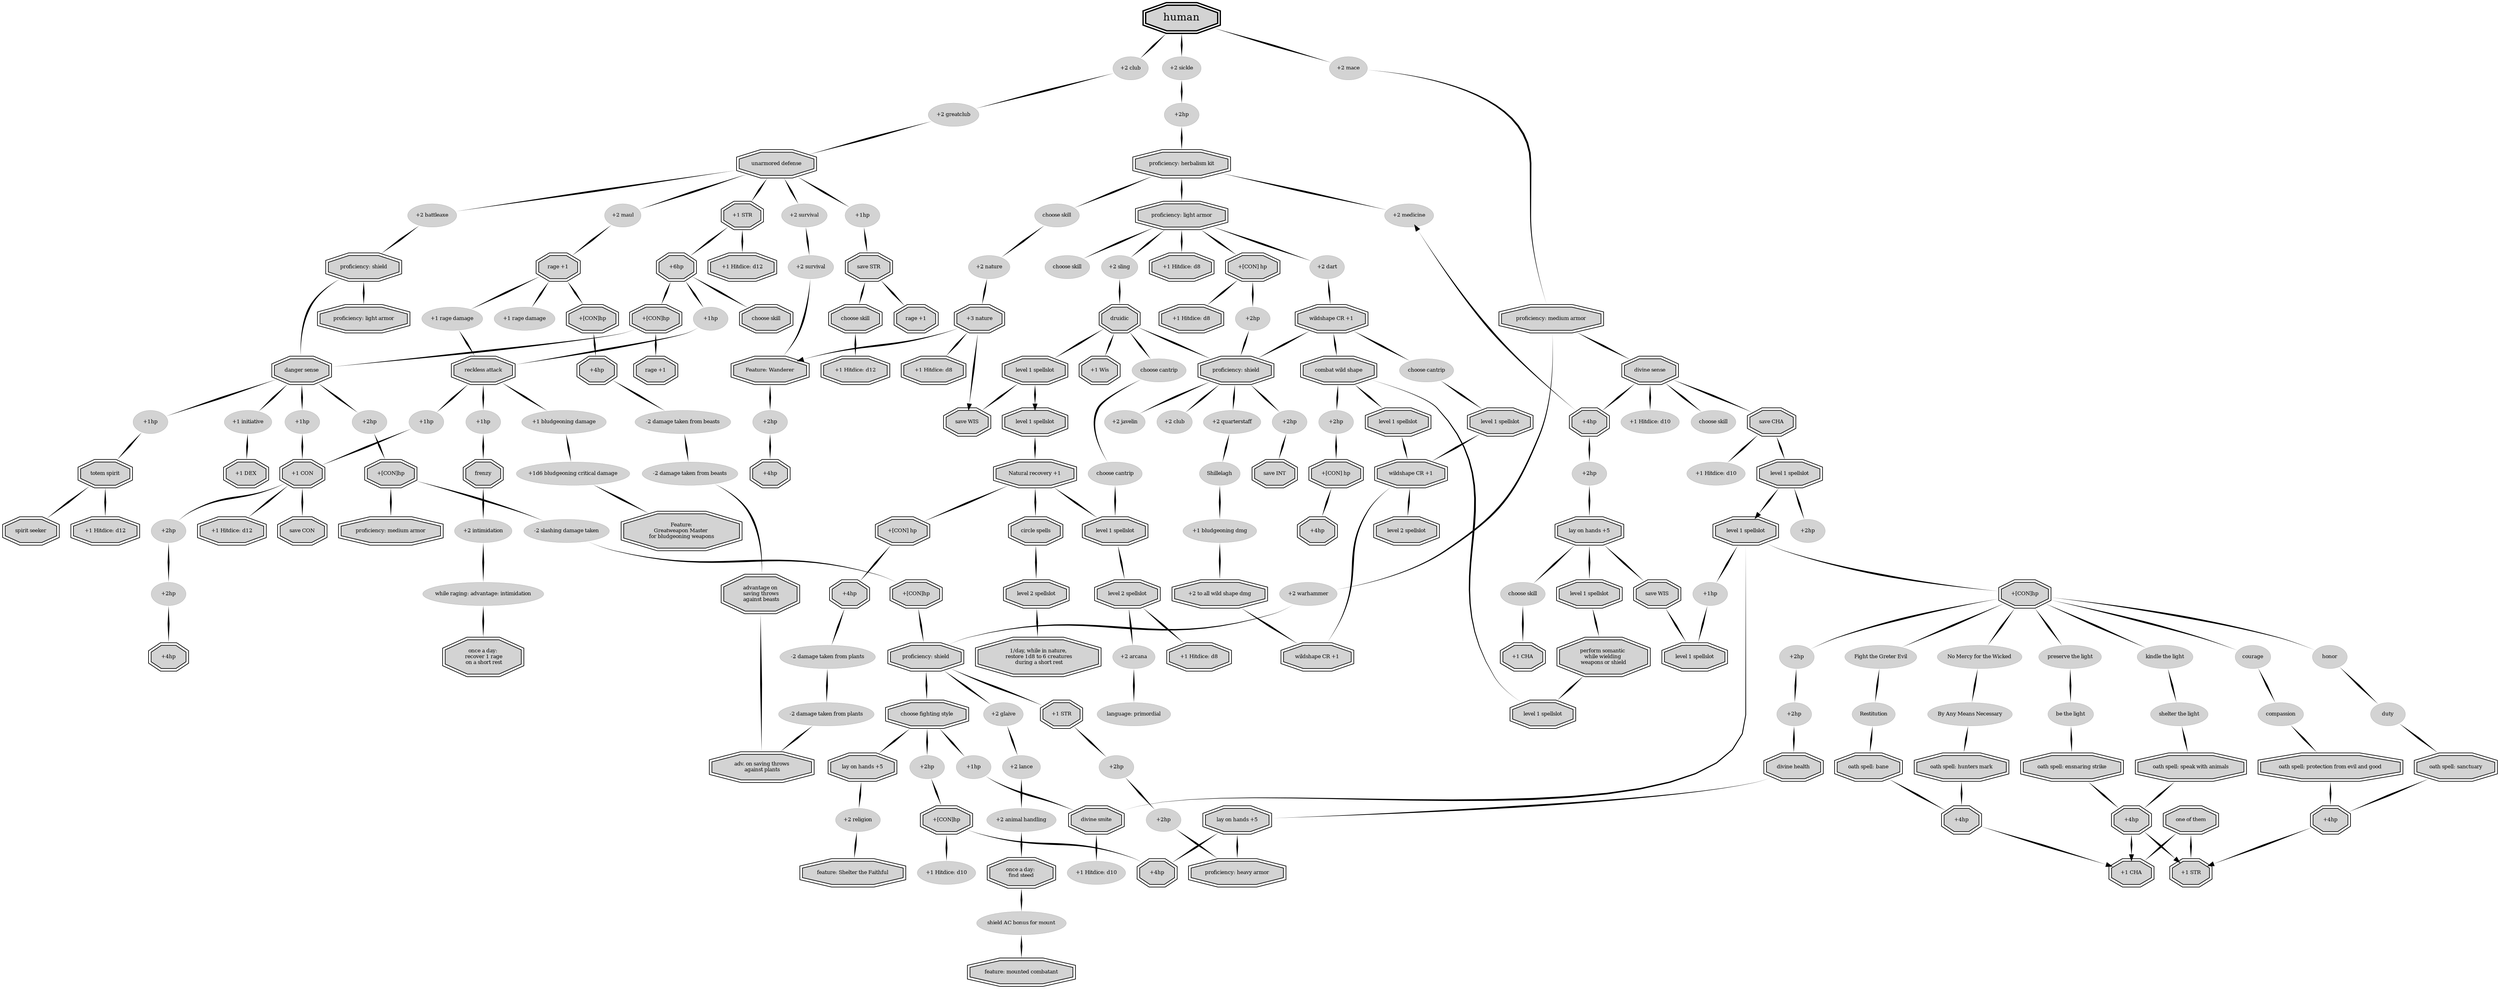 digraph PathofDnD{
  node [penwidth = 1.0, fontsize =8, style = "filled", shape = "doubleoctagon"];
  graph [root = "human", overlap = "false", stylesheet = "style.css"];
  edge [arrowhead = none, len=1.2, dir = "both", arrowtail = none, style = tapered, penwidth= 3, arrowsize = 0.5];



  "human" [fontsize = 16, penwidth = 2];


  subgraph Barbarian{

  node [style = "filled" class = "barbarian"];

  //54 nodes

      bb_rage_1[label = "rage +1"];
      bb_rage_2[label = "rage +1"];
      bb_rage_3[label = "rage +1"];

      bb_uadefense [label = "unarmored defense" ];
      bb_reckless [label = "reckless attack"];
      bb_danger_sense[label = "danger sense"];

      bb_frenzy[label = "frenzy"];
      bb_spirit_seeker [label = "spirit seeker"];
      bb_totem_spirit [label = "totem spirit"]

  //proficiencies


    bb_s_con [label = "save CON"];
    bb_s_str [label = "save STR"];

    bb_sh [label = "proficiency: shield"];
    bb_la[label = "proficiency: light armor"];
    bb_ma[label = "proficiency: medium armor"];

    bb_skill_1[label = "choose skill"];
    bb_skill_2[label = "choose skill"];

    bb_con_1 [label="+1 CON"];
    bb_dex_1 [label="+1 DEX"];
    bb_str_1 [label="+1 STR"];

    bb_hp_base [label = "+6hp"]
    bb_hp_con_1 [label = "+[CON]hp"]
    bb_hp_con_2 [label = "+[CON]hp"]
    bb_hp_con_3 [label = "+[CON]hp"]
    bb_hp_con_4 [label = "+[CON]hp"]
    bb_hp4_1 [label = "+4hp"]
    bb_hp4_2 [label = "+4hp"]

    bb_hd_d12_1 [label = "+1 Hitdice: d12"];
    bb_hd_d12_2 [label = "+1 Hitdice: d12"];
    bb_hd_d12_3 [label = "+1 Hitdice: d12"];
    bb_hd_d12_4 [label = "+1 Hitdice: d12"];

    bb_feat_greatweapon_bludgeon [label = "Feature:\nGreatweapon Master \nfor bludgeoning weapons"];

    bb_advantage_beast [label = "advantage on\n saving throws\n against beasts"]
    bb_recover_rage [label = "once a day:\n recover 1 rage\n on a short rest"]


    subgraph bb_minor{
    node [penwidth = 0.1, shape = "ellipse", class ="barbarian minor"];


      bb_club [label = "+2 club"];
      bb_greatclub [label = "+2 greatclub"];
      bb_battleaxe [label = "+2 battleaxe"];
      bb_maul [label = "+2 maul"];

      bb_p_survival_1[label = "+2 survival"];
      bb_p_survival_2[label = "+2 survival"];
      bb_p_intimidation[label = "+2 intimidation"]

      bb_advantage_intimidation [label = "while raging: advantage: intimidation"]

      bb_initiative_1 [label = "+1 initiative"];

    //boni

      bb_rd_1 [label="+1 rage damage"]
      bb_rd_2 [label="+1 rage damage"]
      bb_hp_1 [label="+1hp"]
      bb_hp_2 [label="+1hp"]
      bb_hp_3 [label="+1hp"]
      bb_hp_4 [label="+1hp"]
      bb_hp_5 [label="+1hp"]
      bb_hp_6 [label="+1hp"]
      bb_hp2_1 [label = "+2hp"]
      bb_hp2_2 [label = "+2hp"]
      bb_hp2_3 [label = "+2hp"]

      bb_damageredux_slashing_1 [label = "-2 slashing damage taken"]
      bb_damageredux_beast_1 [label = "-2 damage taken from beasts"]
      bb_damageredux_beast_2 [label = "-2 damage taken from beasts"]
      bb_damageinc_bludgeoning_1 [label = "+1 bludgeoning damage"]
      bb_critinc_damage_bludgeoning [label = "+1d6 bludgeoning critical damage"]


    }

  //edges
    human-> bb_club -> bb_greatclub-> bb_uadefense;

    bb_s_str -> bb_skill_1;
    bb_s_str -> bb_rage_3;

    bb_skill_1 -> bb_hd_d12_3;

    bb_uadefense-> bb_hp_6 -> bb_s_str;
    bb_uadefense-> bb_str_1;
    bb_uadefense-> bb_maul ->bb_rage_1
    bb_uadefense-> bb_battleaxe -> bb_sh;
    bb_uadefense-> bb_p_survival_1 -> bb_p_survival_2;

    bb_str_1 -> bb_hp_base;
    bb_str_1 -> bb_hd_d12_1;

    bb_rage_1 -> bb_rd_2 -> bb_reckless;
    bb_rage_1 -> bb_rd_1;
    bb_rage_1 -> bb_hp_con_4;

    bb_hp_con_4 -> bb_hp4_2;

    bb_hp4_2 -> bb_damageredux_beast_1 -> bb_damageredux_beast_2 -> bb_advantage_beast;

    bb_sh ->  bb_la;
    bb_sh -> bb_danger_sense;

    bb_hp_base -> bb_hp_5 -> bb_reckless;
    bb_hp_base -> bb_hp_con_1;
    bb_hp_base -> bb_skill_2;

    bb_hp_con_1 -> bb_danger_sense;
    bb_hp_con_1 -> bb_rage_2;

    bb_reckless -> bb_hp_1 -> bb_frenzy;
    bb_reckless -> bb_hp_3 -> bb_con_1;
    bb_reckless -> bb_damageinc_bludgeoning_1 -> bb_critinc_damage_bludgeoning -> bb_feat_greatweapon_bludgeon;

    bb_danger_sense -> bb_hp_2 -> bb_totem_spirit;
    bb_danger_sense -> bb_hp_4 -> bb_con_1;
    bb_danger_sense -> bb_hp2_1 -> bb_hp_con_2;
    bb_danger_sense -> bb_initiative_1 -> bb_dex_1;

    bb_hp_con_2 -> bb_damageredux_slashing_1 -> bb_hp_con_3;
    bb_hp_con_2 -> bb_ma;

    bb_con_1 -> bb_s_con;
    bb_con_1 -> bb_hp2_2 ->bb_hp2_3 -> bb_hp4_1;
    bb_con_1 -> bb_hd_d12_2;

    bb_totem_spirit -> bb_spirit_seeker;
    bb_totem_spirit -> bb_hd_d12_4;

    bb_frenzy -> bb_p_intimidation ->bb_advantage_intimidation -> bb_recover_rage;
  }


  /*naming:
  class
    adv         advantage
    attributeNumber   bonus to a [ATRRIBUTE]
    damageinc_type
    damageredux_type
    cantrip     cantrip
    e           expertise
    feat        feat
    hp          [amount]
    l           language
    p           proficiency
    s           save
    skill       skill
    ss          spellslot
    ws          wildshape


    e.g. dr_hp2_1
         dr_s_wis_1
  */
  subgraph Druid{
    node [style = "filled" class="druid"]
    //class Skills

    //53 nodes

      "druidic" "circle spells" "combat wild shape"

      dr_adv_plants [label = "adv. on saving throws\n against plants"];

      dr_s_int [label = "save INT"];
      dr_s_wis [label = "save WIS"];

      dr_wis1_1 [label = "+1 Wis"];

      dr_e_nature [label = "+3 nature"];

      dr_ss_l1_1 [label = "level 1 spellslot"];
      dr_ss_l1_2 [label = "level 1 spellslot"];
      dr_ss_l1_3 [label = "level 1 spellslot"];
      dr_ss_l1_4 [label = "level 1 spellslot"];
      dr_ss_l1_5 [label = "level 1 spellslot"];
      dr_ss_l2_1 [label = "level 2 spellslot"];
      dr_ss_l2_2 [label = "level 2 spellslot"];
      dr_ss_l2_3 [label = "level 2 spellslot"];

      dr_recovery_1 [label = "Natural recovery +1"];

      dr_ws_1 [label = "wildshape CR +1"];
      dr_ws_2 [label = "wildshape CR +1"];
      dr_ws_3 [label = "wildshape CR +1"];

      dr_feat_wanderer [label = "Feature: Wanderer"];

    //proficiencies
      dr_p_la [label = "proficiency: light armor"];
      dr_p_sh [label= "proficiency: shield"];
      dr_p_herbalismkit [label = "proficiency: herbalism kit"];

    //hp
      dr_hp4_1 [label = "+4hp"];
      dr_hp4_2 [label = "+4hp"];
      dr_hp4_3 [label = "+4hp"];

      dr_hd_d8_1 [label = "+1 Hitdice: d8"];
      dr_hd_d8_2 [label = "+1 Hitdice: d8"];
      dr_hd_d8_3 [label = "+1 Hitdice: d8"];
      dr_hd_d8_4 [label = "+1 Hitdice: d8"];

      dr_natureHealer [label = "1/day, while in nature,\n restore 1d8 to 6 creatures\n during a short rest"];

      dr_hp_con_1 [label = "+[CON] hp"];
      dr_hp_con_2 [label = "+[CON] hp"];
      dr_hp_con_3 [label = "+[CON] hp"];

    //damage changes
      dr_damageinc_ws [label = "+2 to all wild shape dmg"];

    subgraph dr_minor{
      node [penwidth = 0.1, shape = "ellipse", class = "druid minor"];

      dr_cantrip_1 [label = "choose cantrip"];
      dr_cantrip_2[ label = "choose cantrip"];
      dr_cantrip_3[ label = "choose cantrip"];

      dr_skill_1 [label = "choose skill"];
      dr_skill_2 [label = "choose skill"];
      dr_p_nature_1 [label = "+2 nature"];
      dr_p_medicine [label = "+2 medicine"];
      dr_p_arcana [label = "+2 arcana"];

      dr_l_primordial [label = "language: primordial"]

      dr_p_club [label="+2 club"];
      dr_p_sickle [label="+2 sickle"];
      dr_p_dart [label="+2 dart"];
      dr_p_sling [label="+2 sling"];
      dr_p_quarterstaff [label="+2 quarterstaff"];
      dr_p_javelin [label="+2 javelin"];
      dr_p_shillelagh [label = "Shillelagh"];

      dr_hp2_1 [label = "+2hp"];
      dr_hp2_2 [label = "+2hp"];
      dr_hp2_3 [label = "+2hp"];
      dr_hp2_4 [label = "+2hp"];
      dr_hp2_5 [label = "+2hp"];

    //damage changes
      dr_damageinc_bludg [label = "+1 bludgeoning dmg"];
      dr_damageredux_plants_1 [label = "-2 damage taken from plants"];
      dr_damageredux_plants_2 [label = "-2 damage taken from plants"];
    }
    //edges
    human -> dr_p_sickle -> dr_hp2_5 -> dr_p_herbalismkit;

    dr_p_herbalismkit -> dr_p_la;
    dr_p_herbalismkit -> dr_skill_1 -> dr_p_nature_1 -> dr_e_nature;
    dr_p_herbalismkit -> dr_p_medicine;

    dr_e_nature -> dr_s_wis[arrowhead = normal];
    dr_e_nature -> dr_feat_wanderer[arrowhead = normal];
    dr_e_nature -> dr_hd_d8_3;

    dr_feat_wanderer -> dr_hp2_3 -> dr_hp4_2;

    dr_p_la -> dr_p_sling -> "druidic";
    dr_p_la -> dr_p_dart -> dr_ws_1;
    dr_p_la -> dr_skill_2;
    dr_p_la -> dr_hp_con_2 -> dr_hp2_4 -> dr_p_sh;
    dr_p_la -> dr_hd_d8_1;

    dr_hp_con_2 -> dr_hd_d8_4;

    "druidic"  -> {dr_ss_l1_1, dr_p_sh, dr_wis1_1};
    "druidic" -> dr_cantrip_2 -> dr_cantrip_3 -> dr_ss_l1_5;

    dr_p_sh -> dr_hp2_1 -> dr_s_int;
    dr_p_sh -> {dr_p_quarterstaff, dr_p_javelin dr_p_club};

    dr_ss_l1_5 -> dr_ss_l2_1;

    dr_ss_l2_1 -> dr_p_arcana -> dr_l_primordial;
    dr_ss_l2_1 -> dr_hd_d8_2;

    dr_ss_l1_1 -> dr_ss_l1_2[arrowhead = normal];
    dr_ss_l1_1 -> dr_s_wis;

    dr_ss_l1_2 -> dr_recovery_1;

    dr_recovery_1 -> dr_ss_l1_5;
    dr_recovery_1 -> "circle spells";
    dr_recovery_1 -> dr_hp_con_3 -> dr_hp4_3;

    "circle spells" -> dr_ss_l2_3;

    dr_ws_1 -> dr_p_sh;
    dr_ws_1 -> dr_cantrip_1 -> dr_ss_l1_3;
    dr_ws_1 -> "combat wild shape"

    "combat wild shape" -> dr_ss_l1_4;
    "combat wild shape" -> dr_hp2_2 -> dr_hp_con_1 -> dr_hp4_1;

    dr_ss_l1_4 -> dr_ws_2;
    dr_ss_l1_3 -> dr_ws_2;

    dr_ws_2 -> dr_ws_3;
    dr_ws_2 -> dr_ss_l2_2;

    dr_p_quarterstaff -> dr_p_shillelagh -> dr_damageinc_bludg;
    dr_damageinc_bludg -> dr_damageinc_ws -> dr_ws_3;

    dr_ss_l2_3 -> dr_natureHealer;

    dr_hp4_3 -> dr_damageredux_plants_1 -> dr_damageredux_plants_2;
    dr_damageredux_plants_2 -> dr_adv_plants;
  }

  subgraph paladin{
    node [style = "filled" class = "paladin"]

    //65 nodes

    "divine sense" "divine smite" "divine health"

    pa_ma [label = "proficiency: medium armor"];
    pa_ha [label = "proficiency: heavy armor"];
    pa_sh [label = "proficiency: shield"];

    pa_s_wis [label = "save WIS"];
    pa_s_cha [label = "save CHA"];

    pa_str_1 [label = "+1 STR"];
    pa_str_2 [label = "+1 STR"];
    pa_cha_1 [label = "+1 CHA"];
    pa_cha_2 [label = "+1 CHA"];

    pa_layonh_1 [label = "lay on hands +5"];
    pa_layonh_2 [label = "lay on hands +5"];
    pa_layonh_3 [label = "lay on hands +5"];

    pa_ss_l1_1 [label = "level 1 spellslot"];
    pa_ss_l1_2 [label = "level 1 spellslot"];
    pa_ss_l1_3 [label = "level 1 spellslot"];
    pa_ss_l1_4 [label = "level 1 spellslot"];
    pa_ss_l1_5 [label = "level 1 spellslot"];

    pa_hp_base [label = "+4hp"];
    pa_hp_con_1 [label = "+[CON]hp"];
    pa_hp_con_2 [label = "+[CON]hp"];
    pa_hp4_1 [label = "+4hp"];
    pa_hp4_2 [label = "+4hp"];
    pa_hp4_3 [label = "+4hp"];
    pa_hp4_4 [label = "+4hp"];

    pa_fightstyle [label = "choose fighting style"];

    pa_feat_mounted [label = "feature: mounted combatant"];
    pa_feat_shelter_faithful [label = "feature: Shelter the Faithful"]

    pa_hand_less_somantic [label = "perform somantic \nwhile wielding \nweapons or shield"];
    pa_find_steed [label = "once a day: \nfind steed"];
    pa_one_of_them [label = "one of them"];



    subgraph pa_oath_ancient{
      pa_an_spell_ensnaringstrike [label = "oath spell: ensnaring strike"];
      pa_an_spell_speakwani [label = "oath spell: speak with animals"];

    }

    subgraph pa_oath_devotion{
      pa_de_spell_pfromeng [label = "oath spell: protection from evil and good"];
      pa_de_spell_sanctuary [label = "oath spell: sanctuary"];
    }

    subgraph pa_oath_vengance{
    pa_ve_spell_huntersm [label = "oath spell: hunters mark"];
    pa_ve_spell_bane [label = "oath spell: bane"];

    }

    subgraph pa_minor{
      node [penwidth = 0.1, shape = "ellipse", class="paladin minor"];

      pa_hp_1 [label = "+1hp"];
      pa_hp_2 [label = "+1hp"];
      pa_hp2_1 [label = "+2hp"];
      pa_hp2_2 [label = "+2hp"];
      pa_hp2_3 [label = "+2hp"];
      pa_hp2_4 [label = "+2hp"];
      pa_hp2_5 [label = "+2hp"];
      pa_hp2_6 [label = "+2hp"];
      pa_hp2_7 [label = "+2hp"];

      pa_hd_d10_1 [label = "+1 Hitdice: d10"];
      pa_hd_d10_2 [label = "+1 Hitdice: d10"];
      pa_hd_d10_3 [label = "+1 Hitdice: d10"];
      pa_hd_d10_4 [label = "+1 Hitdice: d10"];

      pa_skill_1 [label = "choose skill"];
      pa_skill_2 [label = "choose skill"];

      pa_p_animalhandling [label = "+2 animal handling"];
      pa_p_religion[label = "+2 religion"]

      pa_warhammer [label = "+2 warhammer"];
      pa_glave [label = "+2 glaive"];
      pa_mace [label= "+2 mace"];
      pa_lance [label = "+2 lance"];

      pa_mount_shield [label = "shield AC bonus for mount"];

      subgraph pa_an_minor{
        pa_an_ten_kindle[label= "kindle the light"];
        pa_an_ten_shelter[label= "shelter the light"];
        pa_an_ten_preserve[label= "preserve the light"];
        pa_an_ten_be[label= "be the light"];
      }

      subgraph pa_de_minor{
        pa_de_ten_courage[label= "courage"];
        pa_de_ten_honor[label= "honor"];
        pa_de_ten_compassion[label= "compassion"];
        pa_de_ten_duty[label= "duty"];
      }

      subgraph pa_ve_minor{
        pa_ve_ten_fight[label = "Fight the Greter Evil"];
        pa_ve_ten_restitution[label = "Restitution"];
        pa_ve_ten_nomercy[label = "No Mercy for the Wicked"];
        pa_ve_ten_anymeans[label = "By Any Means Necessary"];
      }
    }

    //edges

    human -> pa_mace-> pa_ma;

    pa_ma ->"divine sense";
    pa_ma -> pa_warhammer -> pa_sh;

    pa_sh -> pa_fightstyle;
    pa_sh -> pa_str_1;
    pa_sh -> pa_glave -> pa_lance ->pa_p_animalhandling -> pa_find_steed;

    pa_find_steed -> pa_mount_shield -> pa_feat_mounted;

    pa_str_1 -> pa_hp2_6 -> pa_hp2_7 ->pa_ha;

    pa_layonh_3 -> pa_ha;
    pa_layonh_3 -> pa_hp4_4;

    "divine sense" -> pa_hp_base;
    "divine sense" -> pa_s_cha;
    "divine sense" -> pa_skill_1;
    "divine sense" -> pa_hd_d10_1;

    pa_hp_base -> pa_hp2_4 -> pa_layonh_1;

    pa_layonh_1 -> pa_s_wis;
    pa_layonh_1 ->pa_skill_2 -> pa_cha_2;
    pa_layonh_1 -> pa_ss_l1_4;

    pa_ss_l1_4 -> pa_hand_less_somantic;

    pa_hand_less_somantic -> pa_ss_l1_5;

    pa_s_wis -> pa_ss_l1_2;

    pa_s_cha ->pa_ss_l1_3;
    pa_s_cha -> pa_hd_d10_3;

    pa_ss_l1_3 -> pa_ss_l1_1[arrowhead = normal];
    pa_ss_l1_3 -> pa_hp2_3;

    pa_ss_l1_1 -> "divine smite";
    pa_ss_l1_1 -> pa_hp_2 -> pa_ss_l1_2;

    pa_fightstyle ->pa_hp_1 -> "divine smite";
    pa_fightstyle -> pa_layonh_2;
    pa_fightstyle -> pa_hp2_5 -> pa_hp_con_2;

    "divine smite" -> pa_hd_d10_2;

    pa_hp_con_2 -> pa_hp4_4;
    pa_hp_con_2 -> pa_hd_d10_4;

    pa_ss_l1_1 -> pa_hp_con_1;

    pa_layonh_2 -> pa_p_religion -> pa_feat_shelter_faithful;

    pa_hp_con_1 -> pa_hp2_1 -> pa_hp2_2 ->"divine health";
    pa_hp_con_1 ->  pa_an_ten_kindle -> pa_an_ten_shelter -> pa_an_spell_speakwani;
    pa_hp_con_1 -> pa_an_ten_preserve -> pa_an_ten_be -> pa_an_spell_ensnaringstrike;
    pa_hp_con_1 -> pa_de_ten_courage -> pa_de_ten_compassion -> pa_de_spell_pfromeng;
    pa_hp_con_1 -> pa_de_ten_honor -> pa_de_ten_duty -> pa_de_spell_sanctuary;
    pa_hp_con_1 -> pa_ve_ten_fight -> pa_ve_ten_restitution -> pa_ve_spell_bane;
    pa_hp_con_1 -> pa_ve_ten_nomercy ->pa_ve_ten_anymeans -> pa_ve_spell_huntersm;

    "divine health" -> pa_layonh_3;

    pa_an_spell_speakwani -> pa_hp4_1;
    pa_an_spell_ensnaringstrike -> pa_hp4_1;

    pa_de_spell_pfromeng -> pa_hp4_2;
    pa_de_spell_sanctuary -> pa_hp4_2;

    pa_ve_spell_bane -> pa_hp4_3;
    pa_ve_spell_huntersm -> pa_hp4_3;

    pa_hp4_1 -> pa_cha_1 [arrowhead = "normal"];
    pa_hp4_1 -> pa_str_2 [arrowhead = "normal"];

    pa_hp4_2 -> pa_str_2 [arrowhead = "normal"];

    pa_hp4_3 -> pa_cha_1 [arrowhead = "normal"];

    pa_one_of_them -> pa_cha_1;
    pa_one_of_them -> pa_str_2;

  }

  //Barbarian -- Druid
  bb_p_survival_2 -> dr_feat_wanderer;
  bb_advantage_beast -> dr_adv_plants;

  //Barbarian -- Paladin
  bb_hp_con_3 -> pa_sh;

  //Druid -- Paladin
  dr_p_medicine  -> pa_hp_base [arrowtail = "normal"];
  "combat wild shape" -> pa_ss_l1_5;
}
